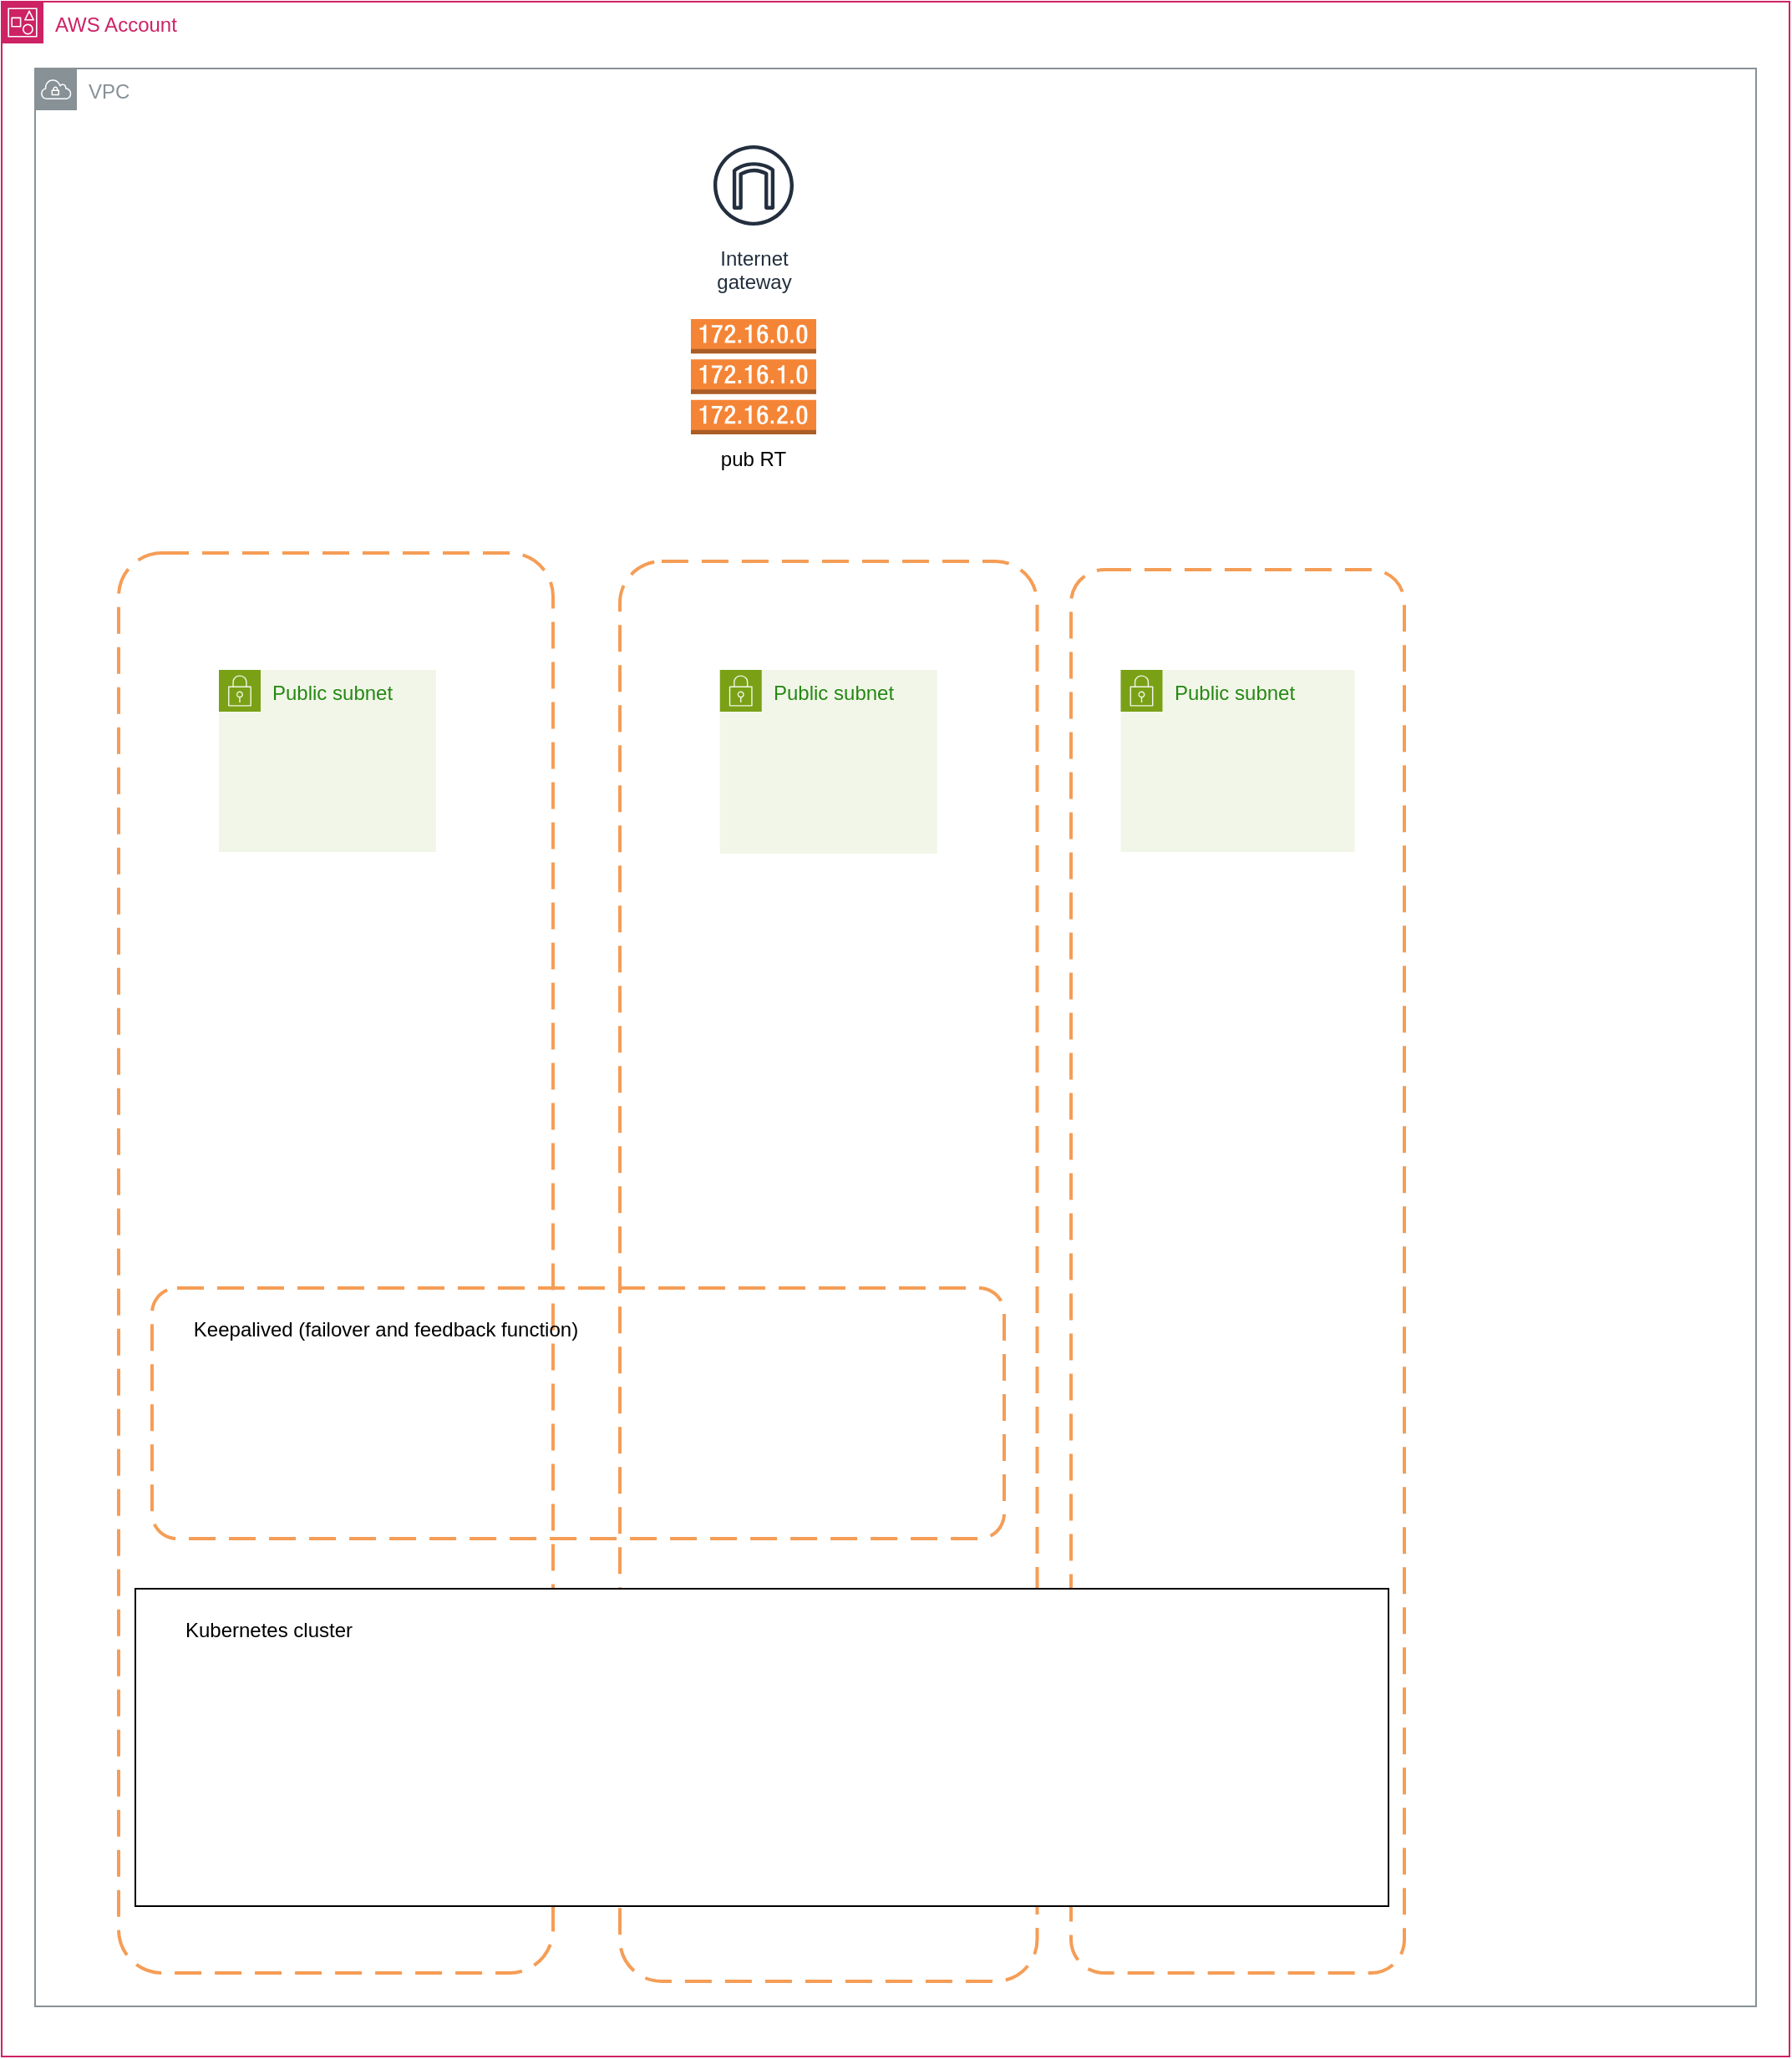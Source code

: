 <mxfile version="24.6.4" type="github">
  <diagram name="Page-1" id="yFRj_-Jy2VOB5ZSsDRRB">
    <mxGraphModel dx="2119" dy="2447" grid="1" gridSize="10" guides="1" tooltips="1" connect="1" arrows="1" fold="1" page="1" pageScale="1" pageWidth="850" pageHeight="1100" math="0" shadow="0">
      <root>
        <mxCell id="0" />
        <mxCell id="1" parent="0" />
        <mxCell id="5HH4wGsDaSaCYKuuqc2c-1" value="AWS Account" style="points=[[0,0],[0.25,0],[0.5,0],[0.75,0],[1,0],[1,0.25],[1,0.5],[1,0.75],[1,1],[0.75,1],[0.5,1],[0.25,1],[0,1],[0,0.75],[0,0.5],[0,0.25]];outlineConnect=0;gradientColor=none;html=1;whiteSpace=wrap;fontSize=12;fontStyle=0;container=1;pointerEvents=0;collapsible=0;recursiveResize=0;shape=mxgraph.aws4.group;grIcon=mxgraph.aws4.group_account;strokeColor=#CD2264;fillColor=none;verticalAlign=top;align=left;spacingLeft=30;fontColor=#CD2264;dashed=0;" parent="1" vertex="1">
          <mxGeometry x="-370" y="-170" width="1070" height="1230" as="geometry" />
        </mxCell>
        <mxCell id="5HH4wGsDaSaCYKuuqc2c-2" value="VPC" style="sketch=0;outlineConnect=0;gradientColor=none;html=1;whiteSpace=wrap;fontSize=12;fontStyle=0;shape=mxgraph.aws4.group;grIcon=mxgraph.aws4.group_vpc;strokeColor=#879196;fillColor=none;verticalAlign=top;align=left;spacingLeft=30;fontColor=#879196;dashed=0;" parent="5HH4wGsDaSaCYKuuqc2c-1" vertex="1">
          <mxGeometry x="20" y="40" width="1030" height="1160" as="geometry" />
        </mxCell>
        <mxCell id="5HH4wGsDaSaCYKuuqc2c-3" value="Internet&#xa;gateway" style="sketch=0;outlineConnect=0;fontColor=#232F3E;gradientColor=none;strokeColor=#232F3E;fillColor=#ffffff;dashed=0;verticalLabelPosition=bottom;verticalAlign=top;align=center;html=1;fontSize=12;fontStyle=0;aspect=fixed;shape=mxgraph.aws4.resourceIcon;resIcon=mxgraph.aws4.internet_gateway;" parent="5HH4wGsDaSaCYKuuqc2c-1" vertex="1">
          <mxGeometry x="420" y="80" width="60" height="60" as="geometry" />
        </mxCell>
        <mxCell id="5HH4wGsDaSaCYKuuqc2c-4" value="" style="outlineConnect=0;dashed=0;verticalLabelPosition=bottom;verticalAlign=top;align=center;html=1;shape=mxgraph.aws3.route_table;fillColor=#F58536;gradientColor=none;" parent="5HH4wGsDaSaCYKuuqc2c-1" vertex="1">
          <mxGeometry x="412.5" y="190" width="75" height="69" as="geometry" />
        </mxCell>
        <mxCell id="5HH4wGsDaSaCYKuuqc2c-5" value="pub RT" style="text;html=1;align=center;verticalAlign=middle;whiteSpace=wrap;rounded=0;" parent="5HH4wGsDaSaCYKuuqc2c-1" vertex="1">
          <mxGeometry x="420" y="259" width="60" height="30" as="geometry" />
        </mxCell>
        <mxCell id="5HH4wGsDaSaCYKuuqc2c-7" value="" style="rounded=1;arcSize=10;dashed=1;strokeColor=#F59D56;fillColor=none;gradientColor=none;dashPattern=8 4;strokeWidth=2;" parent="5HH4wGsDaSaCYKuuqc2c-1" vertex="1">
          <mxGeometry x="70" y="330" width="260" height="850" as="geometry" />
        </mxCell>
        <mxCell id="5HH4wGsDaSaCYKuuqc2c-8" value="" style="rounded=1;arcSize=10;dashed=1;strokeColor=#F59D56;fillColor=none;gradientColor=none;dashPattern=8 4;strokeWidth=2;" parent="5HH4wGsDaSaCYKuuqc2c-1" vertex="1">
          <mxGeometry x="370" y="335" width="249.75" height="850" as="geometry" />
        </mxCell>
        <mxCell id="5HH4wGsDaSaCYKuuqc2c-9" value="" style="rounded=1;arcSize=10;dashed=1;strokeColor=#F59D56;fillColor=none;gradientColor=none;dashPattern=8 4;strokeWidth=2;" parent="5HH4wGsDaSaCYKuuqc2c-1" vertex="1">
          <mxGeometry x="640" y="340" width="199.5" height="840" as="geometry" />
        </mxCell>
        <mxCell id="iJiNoyqtIflM8u38ytWo-2" value="" style="rounded=0;whiteSpace=wrap;html=1;" vertex="1" parent="5HH4wGsDaSaCYKuuqc2c-1">
          <mxGeometry x="80" y="950" width="750" height="190" as="geometry" />
        </mxCell>
        <mxCell id="iJiNoyqtIflM8u38ytWo-3" value="Kubernetes cluster" style="text;html=1;align=center;verticalAlign=middle;whiteSpace=wrap;rounded=0;" vertex="1" parent="5HH4wGsDaSaCYKuuqc2c-1">
          <mxGeometry x="90" y="960" width="140" height="30" as="geometry" />
        </mxCell>
        <mxCell id="iJiNoyqtIflM8u38ytWo-4" value="" style="rounded=1;arcSize=10;dashed=1;strokeColor=#F59D56;fillColor=none;gradientColor=none;dashPattern=8 4;strokeWidth=2;" vertex="1" parent="5HH4wGsDaSaCYKuuqc2c-1">
          <mxGeometry x="90" y="770" width="510" height="150" as="geometry" />
        </mxCell>
        <mxCell id="iJiNoyqtIflM8u38ytWo-5" value="Keepalived (failover and feedback function)" style="text;html=1;align=center;verticalAlign=middle;whiteSpace=wrap;rounded=0;" vertex="1" parent="5HH4wGsDaSaCYKuuqc2c-1">
          <mxGeometry x="100" y="780" width="260" height="30" as="geometry" />
        </mxCell>
        <mxCell id="iJiNoyqtIflM8u38ytWo-6" value="Public subnet" style="points=[[0,0],[0.25,0],[0.5,0],[0.75,0],[1,0],[1,0.25],[1,0.5],[1,0.75],[1,1],[0.75,1],[0.5,1],[0.25,1],[0,1],[0,0.75],[0,0.5],[0,0.25]];outlineConnect=0;gradientColor=none;html=1;whiteSpace=wrap;fontSize=12;fontStyle=0;container=1;pointerEvents=0;collapsible=0;recursiveResize=0;shape=mxgraph.aws4.group;grIcon=mxgraph.aws4.group_security_group;grStroke=0;strokeColor=#7AA116;fillColor=#F2F6E8;verticalAlign=top;align=left;spacingLeft=30;fontColor=#248814;dashed=0;" vertex="1" parent="5HH4wGsDaSaCYKuuqc2c-1">
          <mxGeometry x="130" y="400" width="130" height="109" as="geometry" />
        </mxCell>
        <mxCell id="iJiNoyqtIflM8u38ytWo-7" value="Public subnet" style="points=[[0,0],[0.25,0],[0.5,0],[0.75,0],[1,0],[1,0.25],[1,0.5],[1,0.75],[1,1],[0.75,1],[0.5,1],[0.25,1],[0,1],[0,0.75],[0,0.5],[0,0.25]];outlineConnect=0;gradientColor=none;html=1;whiteSpace=wrap;fontSize=12;fontStyle=0;container=1;pointerEvents=0;collapsible=0;recursiveResize=0;shape=mxgraph.aws4.group;grIcon=mxgraph.aws4.group_security_group;grStroke=0;strokeColor=#7AA116;fillColor=#F2F6E8;verticalAlign=top;align=left;spacingLeft=30;fontColor=#248814;dashed=0;" vertex="1" parent="5HH4wGsDaSaCYKuuqc2c-1">
          <mxGeometry x="429.88" y="400" width="130" height="110" as="geometry" />
        </mxCell>
        <mxCell id="iJiNoyqtIflM8u38ytWo-8" value="Public subnet" style="points=[[0,0],[0.25,0],[0.5,0],[0.75,0],[1,0],[1,0.25],[1,0.5],[1,0.75],[1,1],[0.75,1],[0.5,1],[0.25,1],[0,1],[0,0.75],[0,0.5],[0,0.25]];outlineConnect=0;gradientColor=none;html=1;whiteSpace=wrap;fontSize=12;fontStyle=0;container=1;pointerEvents=0;collapsible=0;recursiveResize=0;shape=mxgraph.aws4.group;grIcon=mxgraph.aws4.group_security_group;grStroke=0;strokeColor=#7AA116;fillColor=#F2F6E8;verticalAlign=top;align=left;spacingLeft=30;fontColor=#248814;dashed=0;" vertex="1" parent="5HH4wGsDaSaCYKuuqc2c-1">
          <mxGeometry x="669.75" y="400" width="140" height="109" as="geometry" />
        </mxCell>
      </root>
    </mxGraphModel>
  </diagram>
</mxfile>
